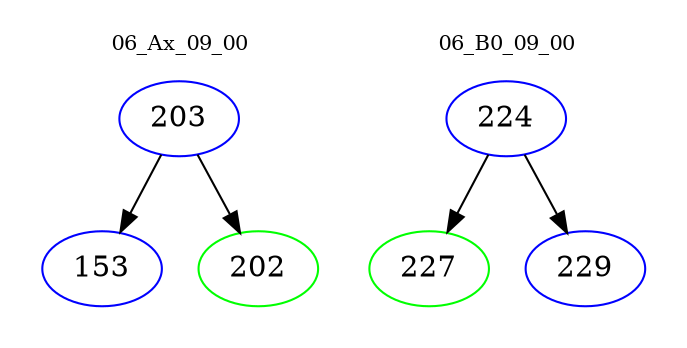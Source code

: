 digraph{
subgraph cluster_0 {
color = white
label = "06_Ax_09_00";
fontsize=10;
T0_203 [label="203", color="blue"]
T0_203 -> T0_153 [color="black"]
T0_153 [label="153", color="blue"]
T0_203 -> T0_202 [color="black"]
T0_202 [label="202", color="green"]
}
subgraph cluster_1 {
color = white
label = "06_B0_09_00";
fontsize=10;
T1_224 [label="224", color="blue"]
T1_224 -> T1_227 [color="black"]
T1_227 [label="227", color="green"]
T1_224 -> T1_229 [color="black"]
T1_229 [label="229", color="blue"]
}
}

